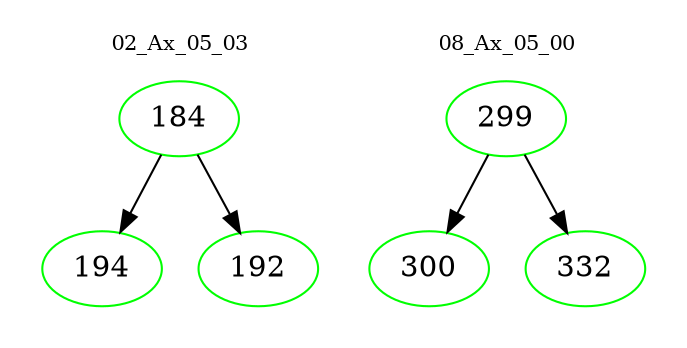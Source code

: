 digraph{
subgraph cluster_0 {
color = white
label = "02_Ax_05_03";
fontsize=10;
T0_184 [label="184", color="green"]
T0_184 -> T0_194 [color="black"]
T0_194 [label="194", color="green"]
T0_184 -> T0_192 [color="black"]
T0_192 [label="192", color="green"]
}
subgraph cluster_1 {
color = white
label = "08_Ax_05_00";
fontsize=10;
T1_299 [label="299", color="green"]
T1_299 -> T1_300 [color="black"]
T1_300 [label="300", color="green"]
T1_299 -> T1_332 [color="black"]
T1_332 [label="332", color="green"]
}
}
